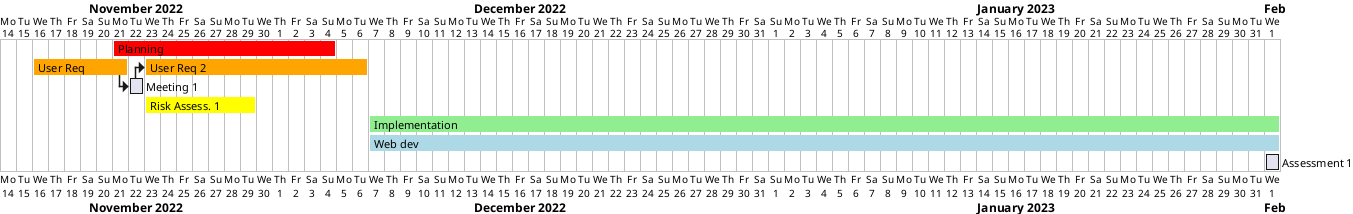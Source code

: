 @startgantt
'https://plantuml.com/gantt-diagram
project starts 2022-11-14
[Planning] starts 2022-11-21 and lasts 14 days and is colored in red
[User Req] starts 2022-11-16 and lasts 6 days and is colored in orange
[Meeting 1] starts at [User Req]'s end
[User Req 2] starts at [Meeting 1]'s end and displays on same row as [User Req] and is colored in orange
[User Req 2] lasts 2 weeks

[Risk Assess. 1] starts 2022-11-23 and lasts 1 week and is colored in yellow
[Implementation] starts 2022-12-7 and ends 2023-2-1 and is colored in lightgreen
[Web dev] starts 2022-12-7 and ends 2023-2-1 and is colored in lightblue
[Assessment 1] starts 2023-2-1
@endgantt